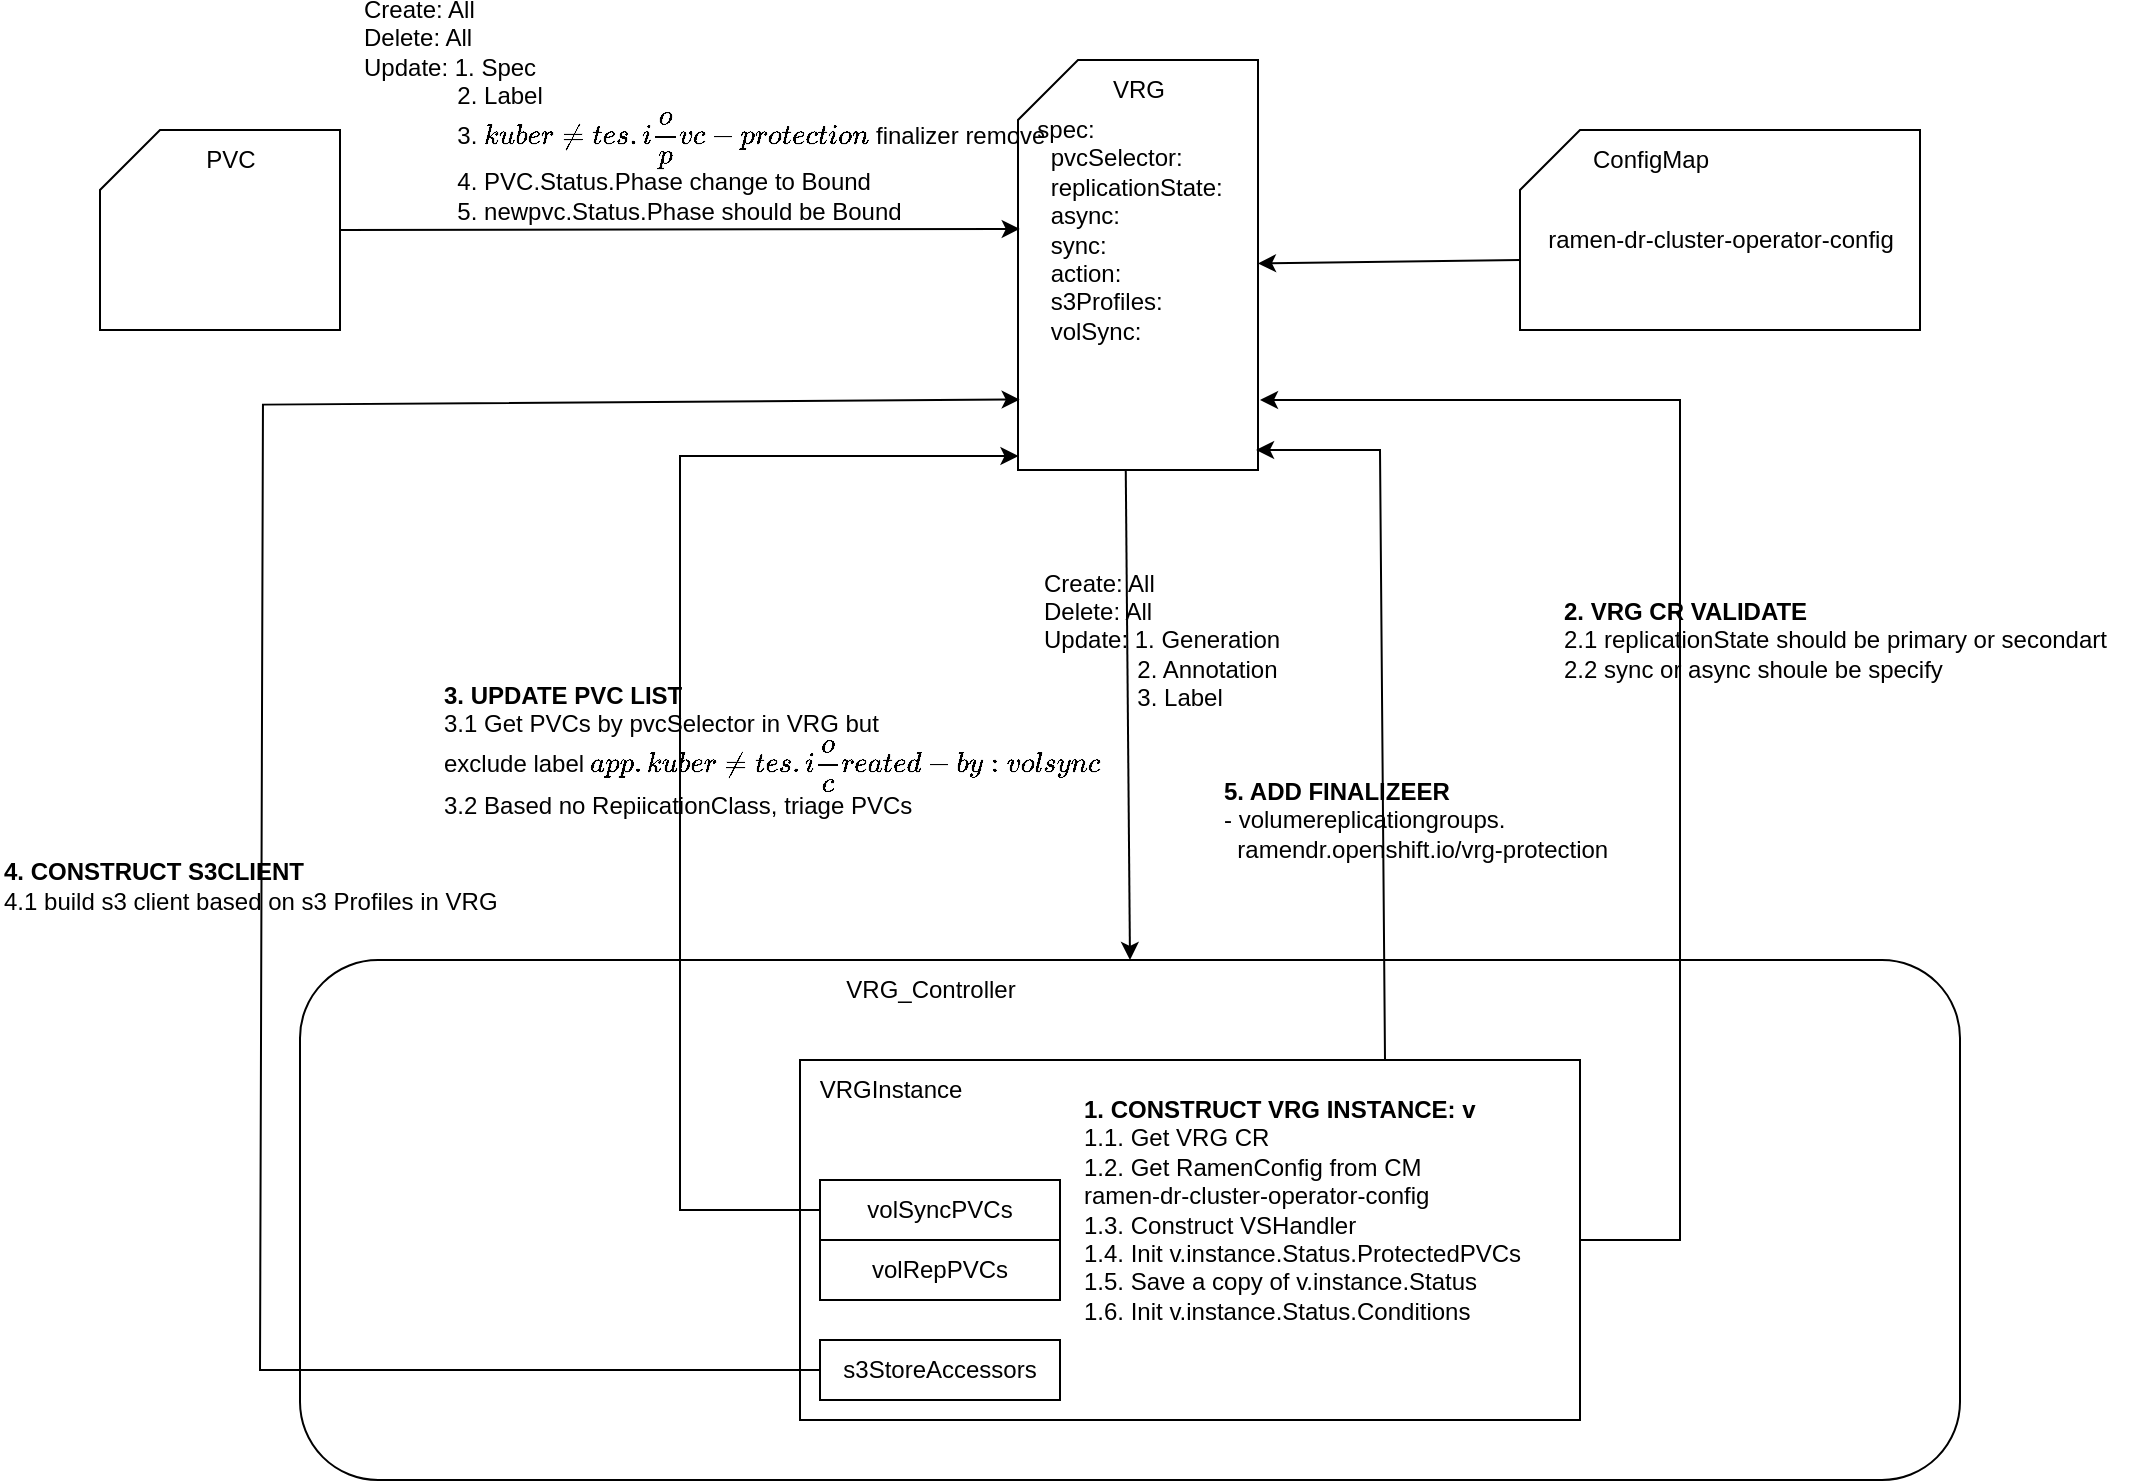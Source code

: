 <mxfile version="24.1.0" type="device">
  <diagram name="Page-1" id="Q4vXJlO9niQhnewD6HPh">
    <mxGraphModel dx="2092" dy="1855" grid="1" gridSize="10" guides="1" tooltips="1" connect="1" arrows="1" fold="1" page="1" pageScale="1" pageWidth="850" pageHeight="1100" math="0" shadow="0">
      <root>
        <mxCell id="0" />
        <mxCell id="1" parent="0" />
        <mxCell id="tZp8eonRlOqNcPzEyTe8-2" value="" style="shape=card;whiteSpace=wrap;html=1;" parent="1" vertex="1">
          <mxGeometry x="449" y="10" width="120" height="205" as="geometry" />
        </mxCell>
        <mxCell id="tZp8eonRlOqNcPzEyTe8-3" value="VRG" style="text;html=1;align=center;verticalAlign=middle;resizable=0;points=[];autosize=1;strokeColor=none;fillColor=none;" parent="1" vertex="1">
          <mxGeometry x="484" y="10" width="50" height="30" as="geometry" />
        </mxCell>
        <mxCell id="tZp8eonRlOqNcPzEyTe8-4" value="" style="rounded=1;whiteSpace=wrap;html=1;" parent="1" vertex="1">
          <mxGeometry x="90" y="460" width="830" height="260" as="geometry" />
        </mxCell>
        <mxCell id="tZp8eonRlOqNcPzEyTe8-5" value="VRG_Controller" style="text;html=1;align=center;verticalAlign=middle;resizable=0;points=[];autosize=1;strokeColor=none;fillColor=none;" parent="1" vertex="1">
          <mxGeometry x="350" y="460" width="110" height="30" as="geometry" />
        </mxCell>
        <mxCell id="tZp8eonRlOqNcPzEyTe8-6" value="" style="endArrow=classic;html=1;rounded=0;exitX=0.449;exitY=1;exitDx=0;exitDy=0;exitPerimeter=0;entryX=0.5;entryY=0;entryDx=0;entryDy=0;" parent="1" source="tZp8eonRlOqNcPzEyTe8-2" target="tZp8eonRlOqNcPzEyTe8-4" edge="1">
          <mxGeometry width="50" height="50" relative="1" as="geometry">
            <mxPoint x="400" y="410" as="sourcePoint" />
            <mxPoint x="450" y="360" as="targetPoint" />
          </mxGeometry>
        </mxCell>
        <mxCell id="tZp8eonRlOqNcPzEyTe8-7" value="Create: All&lt;div&gt;Delete: All&lt;/div&gt;&lt;div&gt;Update: 1. Generation&lt;br&gt;&amp;nbsp; &amp;nbsp; &amp;nbsp; &amp;nbsp; &amp;nbsp; &amp;nbsp; &amp;nbsp; 2. Annotation&lt;/div&gt;&lt;div&gt;&amp;nbsp; &amp;nbsp; &amp;nbsp; &amp;nbsp; &amp;nbsp; &amp;nbsp; &amp;nbsp; 3. Label&lt;/div&gt;" style="text;html=1;align=left;verticalAlign=middle;resizable=0;points=[];autosize=1;strokeColor=none;fillColor=none;" parent="1" vertex="1">
          <mxGeometry x="460" y="255" width="140" height="90" as="geometry" />
        </mxCell>
        <mxCell id="tZp8eonRlOqNcPzEyTe8-10" value="" style="group" parent="1" vertex="1" connectable="0">
          <mxGeometry x="-10" y="45" width="120" height="100" as="geometry" />
        </mxCell>
        <mxCell id="tZp8eonRlOqNcPzEyTe8-8" value="" style="shape=card;whiteSpace=wrap;html=1;" parent="tZp8eonRlOqNcPzEyTe8-10" vertex="1">
          <mxGeometry width="120" height="100" as="geometry" />
        </mxCell>
        <mxCell id="tZp8eonRlOqNcPzEyTe8-9" value="PVC" style="text;html=1;align=center;verticalAlign=middle;resizable=0;points=[];autosize=1;strokeColor=none;fillColor=none;" parent="tZp8eonRlOqNcPzEyTe8-10" vertex="1">
          <mxGeometry x="40" width="50" height="30" as="geometry" />
        </mxCell>
        <mxCell id="tZp8eonRlOqNcPzEyTe8-11" value="" style="endArrow=classic;html=1;rounded=0;exitX=1;exitY=0.5;exitDx=0;exitDy=0;exitPerimeter=0;entryX=-0.001;entryY=0.496;entryDx=0;entryDy=0;entryPerimeter=0;" parent="1" source="tZp8eonRlOqNcPzEyTe8-8" target="tZp8eonRlOqNcPzEyTe8-14" edge="1">
          <mxGeometry width="50" height="50" relative="1" as="geometry">
            <mxPoint x="513" y="225" as="sourcePoint" />
            <mxPoint x="515" y="370" as="targetPoint" />
          </mxGeometry>
        </mxCell>
        <mxCell id="tZp8eonRlOqNcPzEyTe8-13" value="&lt;div&gt;Create: All&lt;/div&gt;&lt;div&gt;Delete: All&lt;/div&gt;&lt;div&gt;Update: 1. Spec&lt;/div&gt;&lt;div&gt;&amp;nbsp; &amp;nbsp; &amp;nbsp; &amp;nbsp; &amp;nbsp; &amp;nbsp; &amp;nbsp; 2. Label&amp;nbsp;&lt;/div&gt;&lt;div&gt;&amp;nbsp; &amp;nbsp; &amp;nbsp; &amp;nbsp; &amp;nbsp; &amp;nbsp; &amp;nbsp; 3. `kubernetes.io/pvc-protection` finalizer remove&lt;/div&gt;&lt;div&gt;&amp;nbsp; &amp;nbsp; &amp;nbsp; &amp;nbsp; &amp;nbsp; &amp;nbsp; &amp;nbsp; 4. PVC.Status.Phase change to Bound&lt;/div&gt;&lt;div&gt;&amp;nbsp; &amp;nbsp; &amp;nbsp; &amp;nbsp; &amp;nbsp; &amp;nbsp; &amp;nbsp; 5. newpvc.Status.Phase should be Bound&lt;/div&gt;" style="text;html=1;align=left;verticalAlign=middle;resizable=0;points=[];autosize=1;strokeColor=none;fillColor=none;" parent="1" vertex="1">
          <mxGeometry x="120" y="-20" width="330" height="110" as="geometry" />
        </mxCell>
        <mxCell id="tZp8eonRlOqNcPzEyTe8-14" value="&lt;div&gt;&amp;nbsp; spec:&lt;/div&gt;&lt;div&gt;&amp;nbsp; &amp;nbsp; pvcSelector:&lt;br&gt;&amp;nbsp; &amp;nbsp;&amp;nbsp;replicationState:&lt;/div&gt;&lt;div&gt;&amp;nbsp; &amp;nbsp;&amp;nbsp;async:&lt;/div&gt;&lt;div&gt;&amp;nbsp; &amp;nbsp; sync:&lt;br&gt;&amp;nbsp; &amp;nbsp; action:&lt;br&gt;&amp;nbsp; &amp;nbsp; s3Profiles:&lt;br&gt;&amp;nbsp; &amp;nbsp; volSync:&lt;/div&gt;" style="text;html=1;align=left;verticalAlign=middle;resizable=0;points=[];autosize=1;strokeColor=none;fillColor=none;" parent="1" vertex="1">
          <mxGeometry x="450" y="30" width="120" height="130" as="geometry" />
        </mxCell>
        <mxCell id="tZp8eonRlOqNcPzEyTe8-15" value="" style="group" parent="1" vertex="1" connectable="0">
          <mxGeometry x="700" y="45" width="200" height="100" as="geometry" />
        </mxCell>
        <mxCell id="tZp8eonRlOqNcPzEyTe8-16" value="" style="shape=card;whiteSpace=wrap;html=1;" parent="tZp8eonRlOqNcPzEyTe8-15" vertex="1">
          <mxGeometry width="200" height="100" as="geometry" />
        </mxCell>
        <mxCell id="tZp8eonRlOqNcPzEyTe8-17" value="ConfigMap" style="text;html=1;align=center;verticalAlign=middle;resizable=0;points=[];autosize=1;strokeColor=none;fillColor=none;" parent="tZp8eonRlOqNcPzEyTe8-15" vertex="1">
          <mxGeometry x="25" width="80" height="30" as="geometry" />
        </mxCell>
        <mxCell id="tZp8eonRlOqNcPzEyTe8-18" value="ramen-dr-cluster-operator-config" style="text;html=1;align=center;verticalAlign=middle;resizable=0;points=[];autosize=1;strokeColor=none;fillColor=none;" parent="tZp8eonRlOqNcPzEyTe8-15" vertex="1">
          <mxGeometry y="40" width="200" height="30" as="geometry" />
        </mxCell>
        <mxCell id="tZp8eonRlOqNcPzEyTe8-19" value="" style="endArrow=classic;html=1;rounded=0;exitX=0;exitY=0;exitDx=0;exitDy=65;exitPerimeter=0;" parent="1" source="tZp8eonRlOqNcPzEyTe8-16" target="tZp8eonRlOqNcPzEyTe8-2" edge="1">
          <mxGeometry width="50" height="50" relative="1" as="geometry">
            <mxPoint x="170" y="175" as="sourcePoint" />
            <mxPoint x="550" y="110" as="targetPoint" />
          </mxGeometry>
        </mxCell>
        <mxCell id="tZp8eonRlOqNcPzEyTe8-23" value="" style="group" parent="1" vertex="1" connectable="0">
          <mxGeometry x="340" y="510" width="480" height="180" as="geometry" />
        </mxCell>
        <mxCell id="tZp8eonRlOqNcPzEyTe8-20" value="" style="whiteSpace=wrap;html=1;" parent="tZp8eonRlOqNcPzEyTe8-23" vertex="1">
          <mxGeometry width="390" height="180" as="geometry" />
        </mxCell>
        <mxCell id="tZp8eonRlOqNcPzEyTe8-21" value="&lt;b&gt;1. CONSTRUCT VRG INSTANCE: v&lt;br&gt;&lt;/b&gt;1.1. Get VRG CR&lt;div&gt;1.2. Get RamenConfig from CM&amp;nbsp;&lt;/div&gt;&lt;div&gt;ramen-dr-cluster-operator-config&lt;/div&gt;&lt;div&gt;1.3. Construct VSHandler&lt;br&gt;1.4. Init v.instance.Status.ProtectedPVCs&lt;/div&gt;&lt;div&gt;1.5. Save a copy of v.instance.Status&lt;/div&gt;&lt;div&gt;1.6. Init v.instance.Status.Conditions&lt;/div&gt;" style="text;html=1;align=left;verticalAlign=middle;resizable=0;points=[];autosize=1;strokeColor=none;fillColor=none;" parent="tZp8eonRlOqNcPzEyTe8-23" vertex="1">
          <mxGeometry x="140.002" y="9.996" width="240" height="130" as="geometry" />
        </mxCell>
        <mxCell id="tZp8eonRlOqNcPzEyTe8-22" value="&lt;span style=&quot;text-wrap: wrap;&quot;&gt;VRGInstance&lt;/span&gt;" style="text;html=1;align=center;verticalAlign=middle;resizable=0;points=[];autosize=1;strokeColor=none;fillColor=none;" parent="tZp8eonRlOqNcPzEyTe8-23" vertex="1">
          <mxGeometry width="90" height="30" as="geometry" />
        </mxCell>
        <mxCell id="tZp8eonRlOqNcPzEyTe8-29" value="" style="group" parent="tZp8eonRlOqNcPzEyTe8-23" vertex="1" connectable="0">
          <mxGeometry x="10" y="60" width="120" height="60" as="geometry" />
        </mxCell>
        <mxCell id="tZp8eonRlOqNcPzEyTe8-27" value="volSyncPVCs" style="whiteSpace=wrap;html=1;" parent="tZp8eonRlOqNcPzEyTe8-29" vertex="1">
          <mxGeometry width="120" height="30" as="geometry" />
        </mxCell>
        <mxCell id="tZp8eonRlOqNcPzEyTe8-28" value="volRepPVCs" style="whiteSpace=wrap;html=1;" parent="tZp8eonRlOqNcPzEyTe8-29" vertex="1">
          <mxGeometry y="30" width="120" height="30" as="geometry" />
        </mxCell>
        <mxCell id="tZp8eonRlOqNcPzEyTe8-32" value="s3StoreAccessors" style="rounded=0;whiteSpace=wrap;html=1;" parent="tZp8eonRlOqNcPzEyTe8-23" vertex="1">
          <mxGeometry x="10" y="140" width="120" height="30" as="geometry" />
        </mxCell>
        <mxCell id="tZp8eonRlOqNcPzEyTe8-25" value="" style="endArrow=classic;html=1;rounded=0;" parent="1" edge="1">
          <mxGeometry width="50" height="50" relative="1" as="geometry">
            <mxPoint x="730" y="600" as="sourcePoint" />
            <mxPoint x="570" y="180" as="targetPoint" />
            <Array as="points">
              <mxPoint x="780" y="600" />
              <mxPoint x="780" y="180" />
            </Array>
          </mxGeometry>
        </mxCell>
        <mxCell id="tZp8eonRlOqNcPzEyTe8-26" value="&lt;b&gt;2. VRG CR VALIDATE&lt;br&gt;&lt;/b&gt;2.1 replicationState should be primary or secondart&lt;div&gt;2.2 sync or async shoule be specify&amp;nbsp;&lt;/div&gt;" style="text;html=1;align=left;verticalAlign=middle;resizable=0;points=[];autosize=1;strokeColor=none;fillColor=none;" parent="1" vertex="1">
          <mxGeometry x="720" y="270" width="290" height="60" as="geometry" />
        </mxCell>
        <mxCell id="tZp8eonRlOqNcPzEyTe8-30" value="" style="endArrow=classic;html=1;rounded=0;entryX=0.002;entryY=0.966;entryDx=0;entryDy=0;entryPerimeter=0;strokeColor=default;align=center;verticalAlign=middle;fontFamily=Helvetica;fontSize=11;fontColor=default;labelBackgroundColor=default;" parent="1" source="tZp8eonRlOqNcPzEyTe8-27" target="tZp8eonRlOqNcPzEyTe8-2" edge="1">
          <mxGeometry width="50" height="50" relative="1" as="geometry">
            <mxPoint x="320" y="460" as="sourcePoint" />
            <mxPoint x="370" y="410" as="targetPoint" />
            <Array as="points">
              <mxPoint x="280" y="585" />
              <mxPoint x="280" y="208" />
            </Array>
          </mxGeometry>
        </mxCell>
        <mxCell id="tZp8eonRlOqNcPzEyTe8-31" value="&lt;b&gt;3. UPDATE PVC LIST&lt;/b&gt;&lt;div&gt;3.1 Get PVCs by pvcSelector in VRG but&lt;/div&gt;&lt;div&gt;exclude label `app.kubernetes.io/created-by:volsync`&lt;/div&gt;&lt;div&gt;3.2 Based no RepiicationClass, t&lt;span style=&quot;background-color: initial;&quot;&gt;riage PVCs&lt;/span&gt;&lt;/div&gt;" style="text;html=1;align=left;verticalAlign=middle;resizable=0;points=[];autosize=1;strokeColor=none;fillColor=none;" parent="1" vertex="1">
          <mxGeometry x="160" y="320" width="300" height="70" as="geometry" />
        </mxCell>
        <mxCell id="tZp8eonRlOqNcPzEyTe8-35" value="" style="endArrow=classic;html=1;rounded=0;strokeColor=default;align=center;verticalAlign=middle;fontFamily=Helvetica;fontSize=11;fontColor=default;labelBackgroundColor=default;exitX=0;exitY=0.5;exitDx=0;exitDy=0;entryX=0.007;entryY=0.828;entryDx=0;entryDy=0;entryPerimeter=0;" parent="1" source="tZp8eonRlOqNcPzEyTe8-32" target="tZp8eonRlOqNcPzEyTe8-2" edge="1">
          <mxGeometry width="50" height="50" relative="1" as="geometry">
            <mxPoint x="351.48" y="657.31" as="sourcePoint" />
            <mxPoint x="450" y="170.0" as="targetPoint" />
            <Array as="points">
              <mxPoint x="70" y="665" />
              <mxPoint x="71.48" y="182.31" />
            </Array>
          </mxGeometry>
        </mxCell>
        <mxCell id="tZp8eonRlOqNcPzEyTe8-37" value="&lt;b&gt;4. CONSTRUCT S3CLIENT&lt;/b&gt;&lt;div&gt;4.1 build s3 client based on s3 Profiles in VRG&lt;/div&gt;" style="text;html=1;align=left;verticalAlign=middle;resizable=0;points=[];autosize=1;strokeColor=none;fillColor=none;" parent="1" vertex="1">
          <mxGeometry x="-60" y="403" width="270" height="40" as="geometry" />
        </mxCell>
        <mxCell id="ojVLJ5AU1RtEShK-KxYg-1" value="" style="endArrow=classic;html=1;rounded=0;exitX=0.75;exitY=0;exitDx=0;exitDy=0;entryX=0.992;entryY=0.951;entryDx=0;entryDy=0;entryPerimeter=0;" edge="1" parent="1" source="tZp8eonRlOqNcPzEyTe8-20" target="tZp8eonRlOqNcPzEyTe8-2">
          <mxGeometry width="50" height="50" relative="1" as="geometry">
            <mxPoint x="470" y="390" as="sourcePoint" />
            <mxPoint x="480" y="440" as="targetPoint" />
            <Array as="points">
              <mxPoint x="630" y="205" />
            </Array>
          </mxGeometry>
        </mxCell>
        <mxCell id="ojVLJ5AU1RtEShK-KxYg-2" value="&lt;b&gt;5. ADD FINALIZEER&lt;br&gt;&lt;/b&gt;&lt;div style=&quot;&quot;&gt;&lt;span style=&quot;background-color: initial;&quot;&gt;- volumereplicationgroups.&lt;/span&gt;&lt;/div&gt;&lt;div style=&quot;&quot;&gt;&lt;span style=&quot;background-color: initial;&quot;&gt;&amp;nbsp; ramendr.openshift.io/vrg-protection&amp;nbsp;&lt;/span&gt;&lt;/div&gt;" style="text;html=1;align=left;verticalAlign=middle;resizable=0;points=[];autosize=1;strokeColor=none;fillColor=none;" vertex="1" parent="1">
          <mxGeometry x="550" y="360" width="220" height="60" as="geometry" />
        </mxCell>
      </root>
    </mxGraphModel>
  </diagram>
</mxfile>
